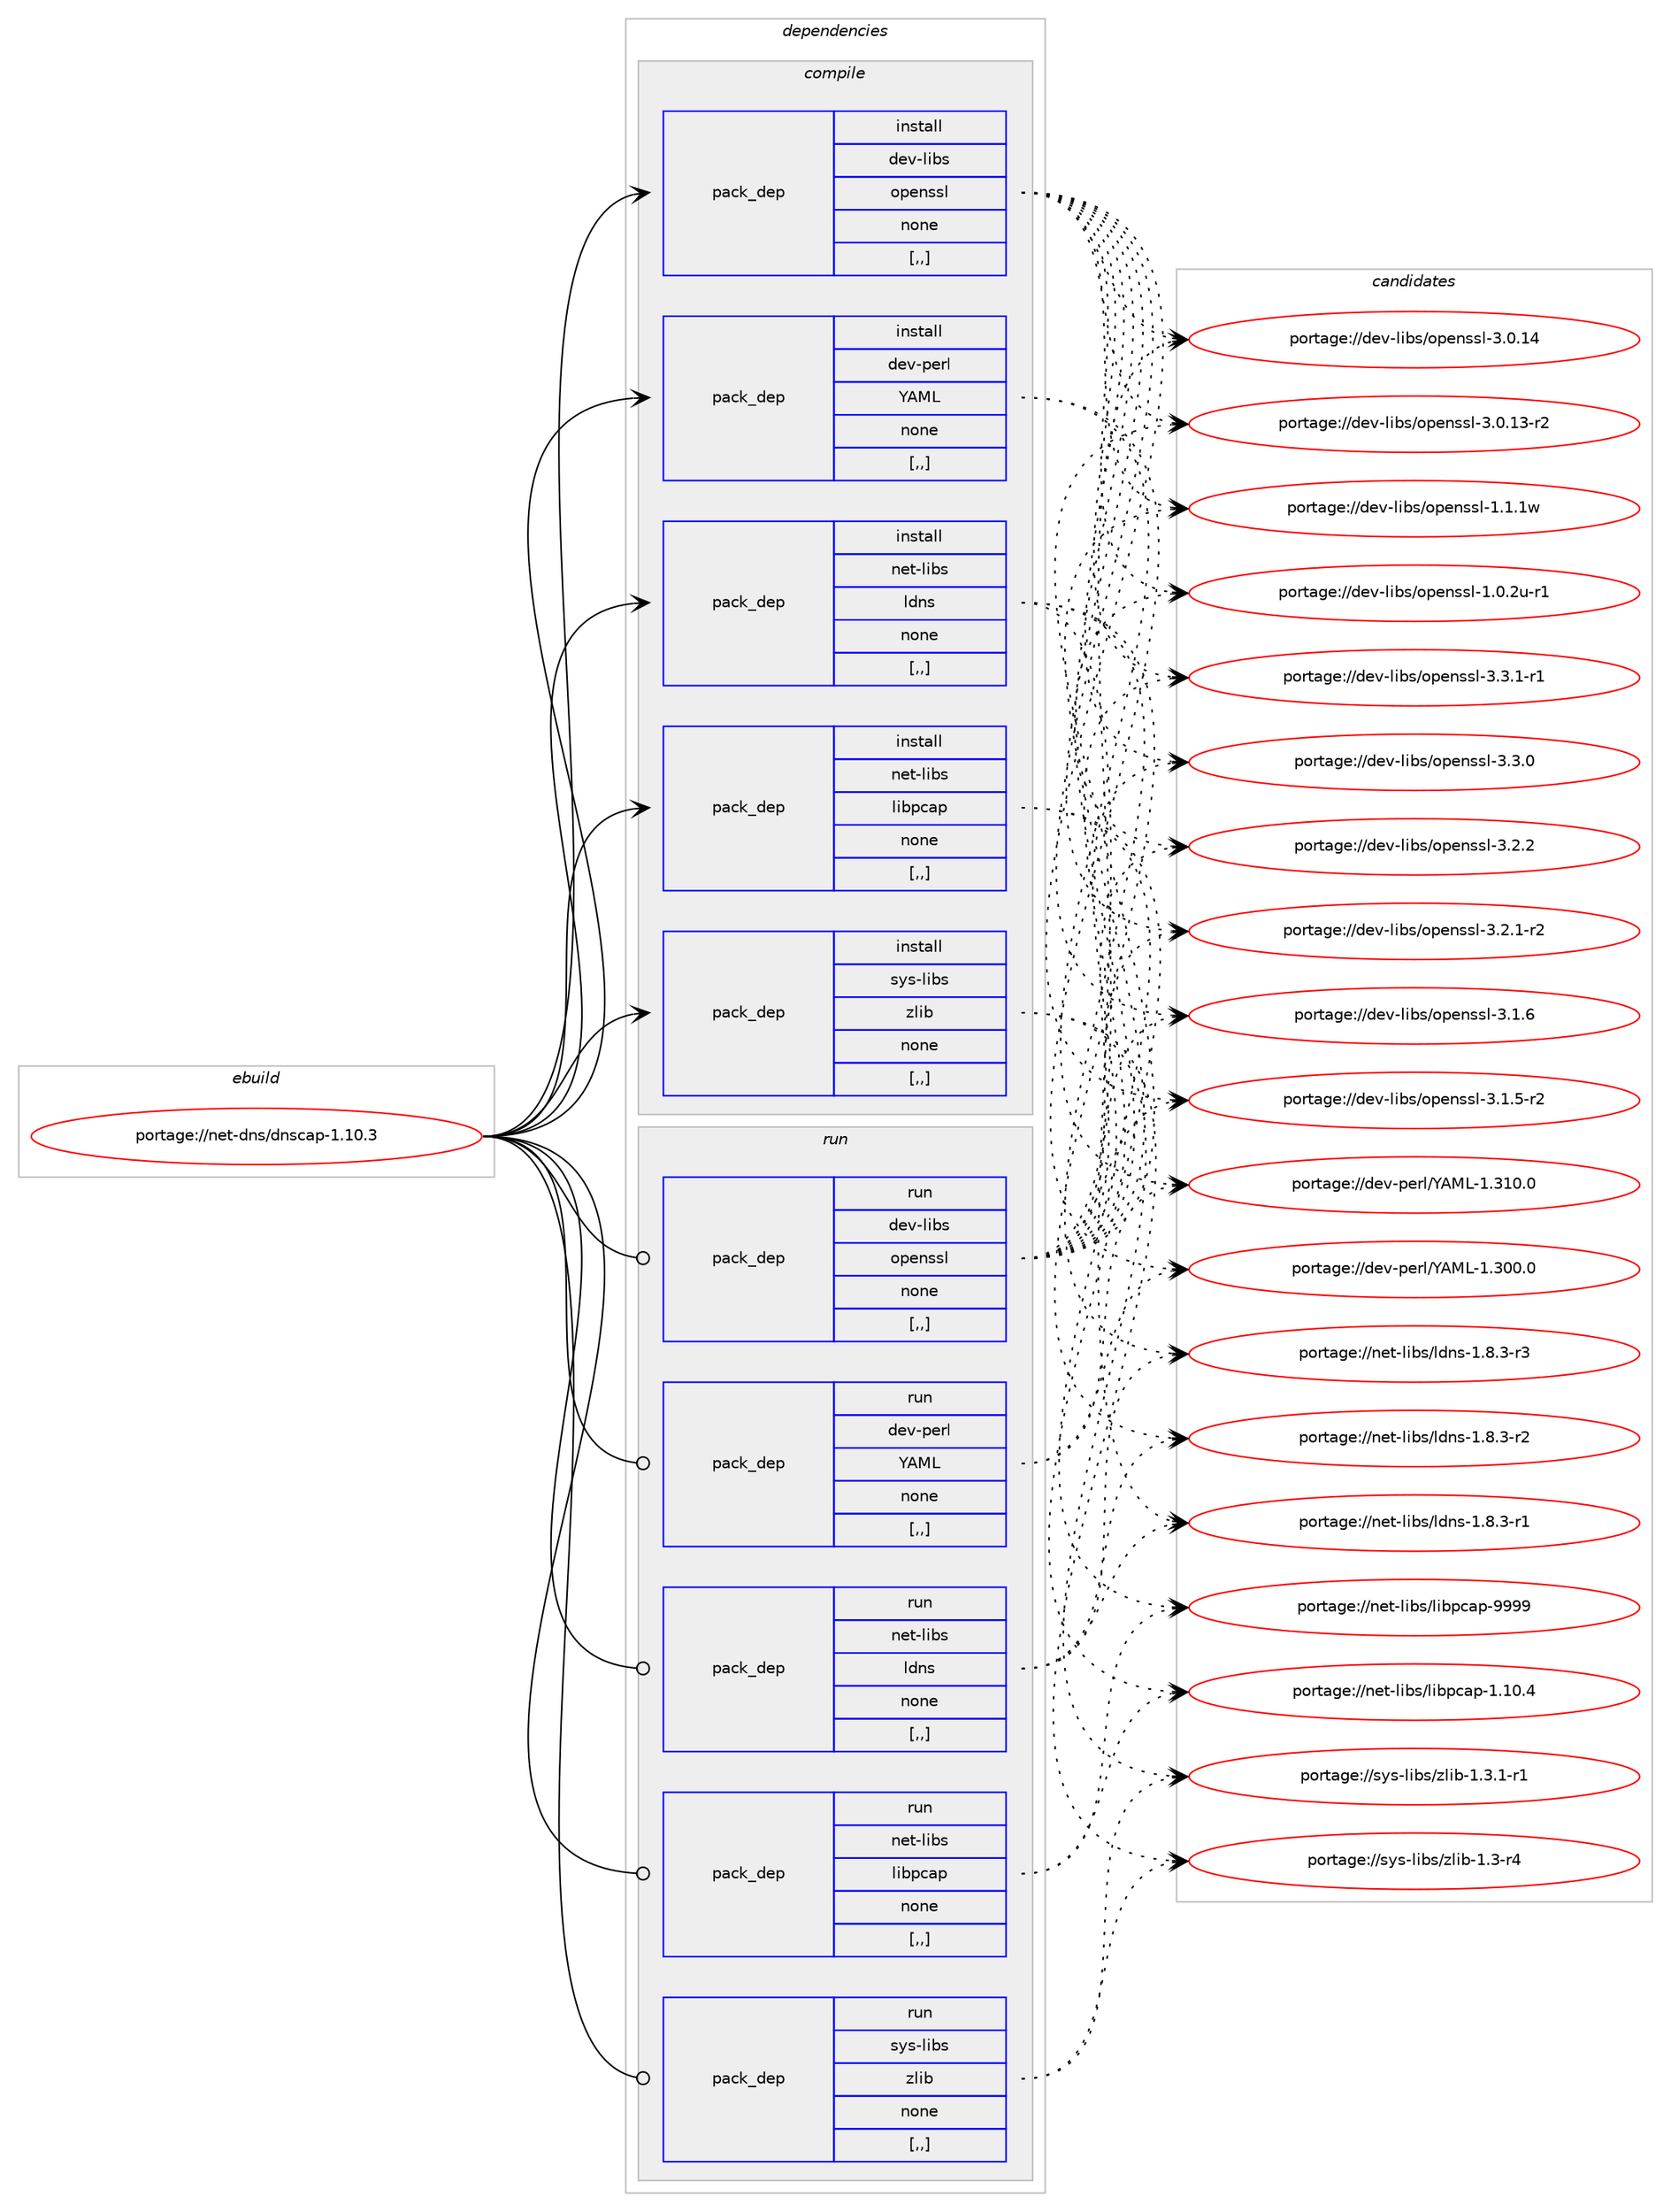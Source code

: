 digraph prolog {

# *************
# Graph options
# *************

newrank=true;
concentrate=true;
compound=true;
graph [rankdir=LR,fontname=Helvetica,fontsize=10,ranksep=1.5];#, ranksep=2.5, nodesep=0.2];
edge  [arrowhead=vee];
node  [fontname=Helvetica,fontsize=10];

# **********
# The ebuild
# **********

subgraph cluster_leftcol {
color=gray;
label=<<i>ebuild</i>>;
id [label="portage://net-dns/dnscap-1.10.3", color=red, width=4, href="../net-dns/dnscap-1.10.3.svg"];
}

# ****************
# The dependencies
# ****************

subgraph cluster_midcol {
color=gray;
label=<<i>dependencies</i>>;
subgraph cluster_compile {
fillcolor="#eeeeee";
style=filled;
label=<<i>compile</i>>;
subgraph pack252970 {
dependency344836 [label=<<TABLE BORDER="0" CELLBORDER="1" CELLSPACING="0" CELLPADDING="4" WIDTH="220"><TR><TD ROWSPAN="6" CELLPADDING="30">pack_dep</TD></TR><TR><TD WIDTH="110">install</TD></TR><TR><TD>dev-libs</TD></TR><TR><TD>openssl</TD></TR><TR><TD>none</TD></TR><TR><TD>[,,]</TD></TR></TABLE>>, shape=none, color=blue];
}
id:e -> dependency344836:w [weight=20,style="solid",arrowhead="vee"];
subgraph pack252971 {
dependency344837 [label=<<TABLE BORDER="0" CELLBORDER="1" CELLSPACING="0" CELLPADDING="4" WIDTH="220"><TR><TD ROWSPAN="6" CELLPADDING="30">pack_dep</TD></TR><TR><TD WIDTH="110">install</TD></TR><TR><TD>dev-perl</TD></TR><TR><TD>YAML</TD></TR><TR><TD>none</TD></TR><TR><TD>[,,]</TD></TR></TABLE>>, shape=none, color=blue];
}
id:e -> dependency344837:w [weight=20,style="solid",arrowhead="vee"];
subgraph pack252972 {
dependency344838 [label=<<TABLE BORDER="0" CELLBORDER="1" CELLSPACING="0" CELLPADDING="4" WIDTH="220"><TR><TD ROWSPAN="6" CELLPADDING="30">pack_dep</TD></TR><TR><TD WIDTH="110">install</TD></TR><TR><TD>net-libs</TD></TR><TR><TD>ldns</TD></TR><TR><TD>none</TD></TR><TR><TD>[,,]</TD></TR></TABLE>>, shape=none, color=blue];
}
id:e -> dependency344838:w [weight=20,style="solid",arrowhead="vee"];
subgraph pack252973 {
dependency344839 [label=<<TABLE BORDER="0" CELLBORDER="1" CELLSPACING="0" CELLPADDING="4" WIDTH="220"><TR><TD ROWSPAN="6" CELLPADDING="30">pack_dep</TD></TR><TR><TD WIDTH="110">install</TD></TR><TR><TD>net-libs</TD></TR><TR><TD>libpcap</TD></TR><TR><TD>none</TD></TR><TR><TD>[,,]</TD></TR></TABLE>>, shape=none, color=blue];
}
id:e -> dependency344839:w [weight=20,style="solid",arrowhead="vee"];
subgraph pack252974 {
dependency344840 [label=<<TABLE BORDER="0" CELLBORDER="1" CELLSPACING="0" CELLPADDING="4" WIDTH="220"><TR><TD ROWSPAN="6" CELLPADDING="30">pack_dep</TD></TR><TR><TD WIDTH="110">install</TD></TR><TR><TD>sys-libs</TD></TR><TR><TD>zlib</TD></TR><TR><TD>none</TD></TR><TR><TD>[,,]</TD></TR></TABLE>>, shape=none, color=blue];
}
id:e -> dependency344840:w [weight=20,style="solid",arrowhead="vee"];
}
subgraph cluster_compileandrun {
fillcolor="#eeeeee";
style=filled;
label=<<i>compile and run</i>>;
}
subgraph cluster_run {
fillcolor="#eeeeee";
style=filled;
label=<<i>run</i>>;
subgraph pack252975 {
dependency344841 [label=<<TABLE BORDER="0" CELLBORDER="1" CELLSPACING="0" CELLPADDING="4" WIDTH="220"><TR><TD ROWSPAN="6" CELLPADDING="30">pack_dep</TD></TR><TR><TD WIDTH="110">run</TD></TR><TR><TD>dev-libs</TD></TR><TR><TD>openssl</TD></TR><TR><TD>none</TD></TR><TR><TD>[,,]</TD></TR></TABLE>>, shape=none, color=blue];
}
id:e -> dependency344841:w [weight=20,style="solid",arrowhead="odot"];
subgraph pack252976 {
dependency344842 [label=<<TABLE BORDER="0" CELLBORDER="1" CELLSPACING="0" CELLPADDING="4" WIDTH="220"><TR><TD ROWSPAN="6" CELLPADDING="30">pack_dep</TD></TR><TR><TD WIDTH="110">run</TD></TR><TR><TD>dev-perl</TD></TR><TR><TD>YAML</TD></TR><TR><TD>none</TD></TR><TR><TD>[,,]</TD></TR></TABLE>>, shape=none, color=blue];
}
id:e -> dependency344842:w [weight=20,style="solid",arrowhead="odot"];
subgraph pack252977 {
dependency344843 [label=<<TABLE BORDER="0" CELLBORDER="1" CELLSPACING="0" CELLPADDING="4" WIDTH="220"><TR><TD ROWSPAN="6" CELLPADDING="30">pack_dep</TD></TR><TR><TD WIDTH="110">run</TD></TR><TR><TD>net-libs</TD></TR><TR><TD>ldns</TD></TR><TR><TD>none</TD></TR><TR><TD>[,,]</TD></TR></TABLE>>, shape=none, color=blue];
}
id:e -> dependency344843:w [weight=20,style="solid",arrowhead="odot"];
subgraph pack252978 {
dependency344844 [label=<<TABLE BORDER="0" CELLBORDER="1" CELLSPACING="0" CELLPADDING="4" WIDTH="220"><TR><TD ROWSPAN="6" CELLPADDING="30">pack_dep</TD></TR><TR><TD WIDTH="110">run</TD></TR><TR><TD>net-libs</TD></TR><TR><TD>libpcap</TD></TR><TR><TD>none</TD></TR><TR><TD>[,,]</TD></TR></TABLE>>, shape=none, color=blue];
}
id:e -> dependency344844:w [weight=20,style="solid",arrowhead="odot"];
subgraph pack252979 {
dependency344845 [label=<<TABLE BORDER="0" CELLBORDER="1" CELLSPACING="0" CELLPADDING="4" WIDTH="220"><TR><TD ROWSPAN="6" CELLPADDING="30">pack_dep</TD></TR><TR><TD WIDTH="110">run</TD></TR><TR><TD>sys-libs</TD></TR><TR><TD>zlib</TD></TR><TR><TD>none</TD></TR><TR><TD>[,,]</TD></TR></TABLE>>, shape=none, color=blue];
}
id:e -> dependency344845:w [weight=20,style="solid",arrowhead="odot"];
}
}

# **************
# The candidates
# **************

subgraph cluster_choices {
rank=same;
color=gray;
label=<<i>candidates</i>>;

subgraph choice252970 {
color=black;
nodesep=1;
choice1001011184510810598115471111121011101151151084551465146494511449 [label="portage://dev-libs/openssl-3.3.1-r1", color=red, width=4,href="../dev-libs/openssl-3.3.1-r1.svg"];
choice100101118451081059811547111112101110115115108455146514648 [label="portage://dev-libs/openssl-3.3.0", color=red, width=4,href="../dev-libs/openssl-3.3.0.svg"];
choice100101118451081059811547111112101110115115108455146504650 [label="portage://dev-libs/openssl-3.2.2", color=red, width=4,href="../dev-libs/openssl-3.2.2.svg"];
choice1001011184510810598115471111121011101151151084551465046494511450 [label="portage://dev-libs/openssl-3.2.1-r2", color=red, width=4,href="../dev-libs/openssl-3.2.1-r2.svg"];
choice100101118451081059811547111112101110115115108455146494654 [label="portage://dev-libs/openssl-3.1.6", color=red, width=4,href="../dev-libs/openssl-3.1.6.svg"];
choice1001011184510810598115471111121011101151151084551464946534511450 [label="portage://dev-libs/openssl-3.1.5-r2", color=red, width=4,href="../dev-libs/openssl-3.1.5-r2.svg"];
choice10010111845108105981154711111210111011511510845514648464952 [label="portage://dev-libs/openssl-3.0.14", color=red, width=4,href="../dev-libs/openssl-3.0.14.svg"];
choice100101118451081059811547111112101110115115108455146484649514511450 [label="portage://dev-libs/openssl-3.0.13-r2", color=red, width=4,href="../dev-libs/openssl-3.0.13-r2.svg"];
choice100101118451081059811547111112101110115115108454946494649119 [label="portage://dev-libs/openssl-1.1.1w", color=red, width=4,href="../dev-libs/openssl-1.1.1w.svg"];
choice1001011184510810598115471111121011101151151084549464846501174511449 [label="portage://dev-libs/openssl-1.0.2u-r1", color=red, width=4,href="../dev-libs/openssl-1.0.2u-r1.svg"];
dependency344836:e -> choice1001011184510810598115471111121011101151151084551465146494511449:w [style=dotted,weight="100"];
dependency344836:e -> choice100101118451081059811547111112101110115115108455146514648:w [style=dotted,weight="100"];
dependency344836:e -> choice100101118451081059811547111112101110115115108455146504650:w [style=dotted,weight="100"];
dependency344836:e -> choice1001011184510810598115471111121011101151151084551465046494511450:w [style=dotted,weight="100"];
dependency344836:e -> choice100101118451081059811547111112101110115115108455146494654:w [style=dotted,weight="100"];
dependency344836:e -> choice1001011184510810598115471111121011101151151084551464946534511450:w [style=dotted,weight="100"];
dependency344836:e -> choice10010111845108105981154711111210111011511510845514648464952:w [style=dotted,weight="100"];
dependency344836:e -> choice100101118451081059811547111112101110115115108455146484649514511450:w [style=dotted,weight="100"];
dependency344836:e -> choice100101118451081059811547111112101110115115108454946494649119:w [style=dotted,weight="100"];
dependency344836:e -> choice1001011184510810598115471111121011101151151084549464846501174511449:w [style=dotted,weight="100"];
}
subgraph choice252971 {
color=black;
nodesep=1;
choice1001011184511210111410847896577764549465149484648 [label="portage://dev-perl/YAML-1.310.0", color=red, width=4,href="../dev-perl/YAML-1.310.0.svg"];
choice1001011184511210111410847896577764549465148484648 [label="portage://dev-perl/YAML-1.300.0", color=red, width=4,href="../dev-perl/YAML-1.300.0.svg"];
dependency344837:e -> choice1001011184511210111410847896577764549465149484648:w [style=dotted,weight="100"];
dependency344837:e -> choice1001011184511210111410847896577764549465148484648:w [style=dotted,weight="100"];
}
subgraph choice252972 {
color=black;
nodesep=1;
choice1101011164510810598115471081001101154549465646514511451 [label="portage://net-libs/ldns-1.8.3-r3", color=red, width=4,href="../net-libs/ldns-1.8.3-r3.svg"];
choice1101011164510810598115471081001101154549465646514511450 [label="portage://net-libs/ldns-1.8.3-r2", color=red, width=4,href="../net-libs/ldns-1.8.3-r2.svg"];
choice1101011164510810598115471081001101154549465646514511449 [label="portage://net-libs/ldns-1.8.3-r1", color=red, width=4,href="../net-libs/ldns-1.8.3-r1.svg"];
dependency344838:e -> choice1101011164510810598115471081001101154549465646514511451:w [style=dotted,weight="100"];
dependency344838:e -> choice1101011164510810598115471081001101154549465646514511450:w [style=dotted,weight="100"];
dependency344838:e -> choice1101011164510810598115471081001101154549465646514511449:w [style=dotted,weight="100"];
}
subgraph choice252973 {
color=black;
nodesep=1;
choice1101011164510810598115471081059811299971124557575757 [label="portage://net-libs/libpcap-9999", color=red, width=4,href="../net-libs/libpcap-9999.svg"];
choice11010111645108105981154710810598112999711245494649484652 [label="portage://net-libs/libpcap-1.10.4", color=red, width=4,href="../net-libs/libpcap-1.10.4.svg"];
dependency344839:e -> choice1101011164510810598115471081059811299971124557575757:w [style=dotted,weight="100"];
dependency344839:e -> choice11010111645108105981154710810598112999711245494649484652:w [style=dotted,weight="100"];
}
subgraph choice252974 {
color=black;
nodesep=1;
choice115121115451081059811547122108105984549465146494511449 [label="portage://sys-libs/zlib-1.3.1-r1", color=red, width=4,href="../sys-libs/zlib-1.3.1-r1.svg"];
choice11512111545108105981154712210810598454946514511452 [label="portage://sys-libs/zlib-1.3-r4", color=red, width=4,href="../sys-libs/zlib-1.3-r4.svg"];
dependency344840:e -> choice115121115451081059811547122108105984549465146494511449:w [style=dotted,weight="100"];
dependency344840:e -> choice11512111545108105981154712210810598454946514511452:w [style=dotted,weight="100"];
}
subgraph choice252975 {
color=black;
nodesep=1;
choice1001011184510810598115471111121011101151151084551465146494511449 [label="portage://dev-libs/openssl-3.3.1-r1", color=red, width=4,href="../dev-libs/openssl-3.3.1-r1.svg"];
choice100101118451081059811547111112101110115115108455146514648 [label="portage://dev-libs/openssl-3.3.0", color=red, width=4,href="../dev-libs/openssl-3.3.0.svg"];
choice100101118451081059811547111112101110115115108455146504650 [label="portage://dev-libs/openssl-3.2.2", color=red, width=4,href="../dev-libs/openssl-3.2.2.svg"];
choice1001011184510810598115471111121011101151151084551465046494511450 [label="portage://dev-libs/openssl-3.2.1-r2", color=red, width=4,href="../dev-libs/openssl-3.2.1-r2.svg"];
choice100101118451081059811547111112101110115115108455146494654 [label="portage://dev-libs/openssl-3.1.6", color=red, width=4,href="../dev-libs/openssl-3.1.6.svg"];
choice1001011184510810598115471111121011101151151084551464946534511450 [label="portage://dev-libs/openssl-3.1.5-r2", color=red, width=4,href="../dev-libs/openssl-3.1.5-r2.svg"];
choice10010111845108105981154711111210111011511510845514648464952 [label="portage://dev-libs/openssl-3.0.14", color=red, width=4,href="../dev-libs/openssl-3.0.14.svg"];
choice100101118451081059811547111112101110115115108455146484649514511450 [label="portage://dev-libs/openssl-3.0.13-r2", color=red, width=4,href="../dev-libs/openssl-3.0.13-r2.svg"];
choice100101118451081059811547111112101110115115108454946494649119 [label="portage://dev-libs/openssl-1.1.1w", color=red, width=4,href="../dev-libs/openssl-1.1.1w.svg"];
choice1001011184510810598115471111121011101151151084549464846501174511449 [label="portage://dev-libs/openssl-1.0.2u-r1", color=red, width=4,href="../dev-libs/openssl-1.0.2u-r1.svg"];
dependency344841:e -> choice1001011184510810598115471111121011101151151084551465146494511449:w [style=dotted,weight="100"];
dependency344841:e -> choice100101118451081059811547111112101110115115108455146514648:w [style=dotted,weight="100"];
dependency344841:e -> choice100101118451081059811547111112101110115115108455146504650:w [style=dotted,weight="100"];
dependency344841:e -> choice1001011184510810598115471111121011101151151084551465046494511450:w [style=dotted,weight="100"];
dependency344841:e -> choice100101118451081059811547111112101110115115108455146494654:w [style=dotted,weight="100"];
dependency344841:e -> choice1001011184510810598115471111121011101151151084551464946534511450:w [style=dotted,weight="100"];
dependency344841:e -> choice10010111845108105981154711111210111011511510845514648464952:w [style=dotted,weight="100"];
dependency344841:e -> choice100101118451081059811547111112101110115115108455146484649514511450:w [style=dotted,weight="100"];
dependency344841:e -> choice100101118451081059811547111112101110115115108454946494649119:w [style=dotted,weight="100"];
dependency344841:e -> choice1001011184510810598115471111121011101151151084549464846501174511449:w [style=dotted,weight="100"];
}
subgraph choice252976 {
color=black;
nodesep=1;
choice1001011184511210111410847896577764549465149484648 [label="portage://dev-perl/YAML-1.310.0", color=red, width=4,href="../dev-perl/YAML-1.310.0.svg"];
choice1001011184511210111410847896577764549465148484648 [label="portage://dev-perl/YAML-1.300.0", color=red, width=4,href="../dev-perl/YAML-1.300.0.svg"];
dependency344842:e -> choice1001011184511210111410847896577764549465149484648:w [style=dotted,weight="100"];
dependency344842:e -> choice1001011184511210111410847896577764549465148484648:w [style=dotted,weight="100"];
}
subgraph choice252977 {
color=black;
nodesep=1;
choice1101011164510810598115471081001101154549465646514511451 [label="portage://net-libs/ldns-1.8.3-r3", color=red, width=4,href="../net-libs/ldns-1.8.3-r3.svg"];
choice1101011164510810598115471081001101154549465646514511450 [label="portage://net-libs/ldns-1.8.3-r2", color=red, width=4,href="../net-libs/ldns-1.8.3-r2.svg"];
choice1101011164510810598115471081001101154549465646514511449 [label="portage://net-libs/ldns-1.8.3-r1", color=red, width=4,href="../net-libs/ldns-1.8.3-r1.svg"];
dependency344843:e -> choice1101011164510810598115471081001101154549465646514511451:w [style=dotted,weight="100"];
dependency344843:e -> choice1101011164510810598115471081001101154549465646514511450:w [style=dotted,weight="100"];
dependency344843:e -> choice1101011164510810598115471081001101154549465646514511449:w [style=dotted,weight="100"];
}
subgraph choice252978 {
color=black;
nodesep=1;
choice1101011164510810598115471081059811299971124557575757 [label="portage://net-libs/libpcap-9999", color=red, width=4,href="../net-libs/libpcap-9999.svg"];
choice11010111645108105981154710810598112999711245494649484652 [label="portage://net-libs/libpcap-1.10.4", color=red, width=4,href="../net-libs/libpcap-1.10.4.svg"];
dependency344844:e -> choice1101011164510810598115471081059811299971124557575757:w [style=dotted,weight="100"];
dependency344844:e -> choice11010111645108105981154710810598112999711245494649484652:w [style=dotted,weight="100"];
}
subgraph choice252979 {
color=black;
nodesep=1;
choice115121115451081059811547122108105984549465146494511449 [label="portage://sys-libs/zlib-1.3.1-r1", color=red, width=4,href="../sys-libs/zlib-1.3.1-r1.svg"];
choice11512111545108105981154712210810598454946514511452 [label="portage://sys-libs/zlib-1.3-r4", color=red, width=4,href="../sys-libs/zlib-1.3-r4.svg"];
dependency344845:e -> choice115121115451081059811547122108105984549465146494511449:w [style=dotted,weight="100"];
dependency344845:e -> choice11512111545108105981154712210810598454946514511452:w [style=dotted,weight="100"];
}
}

}
